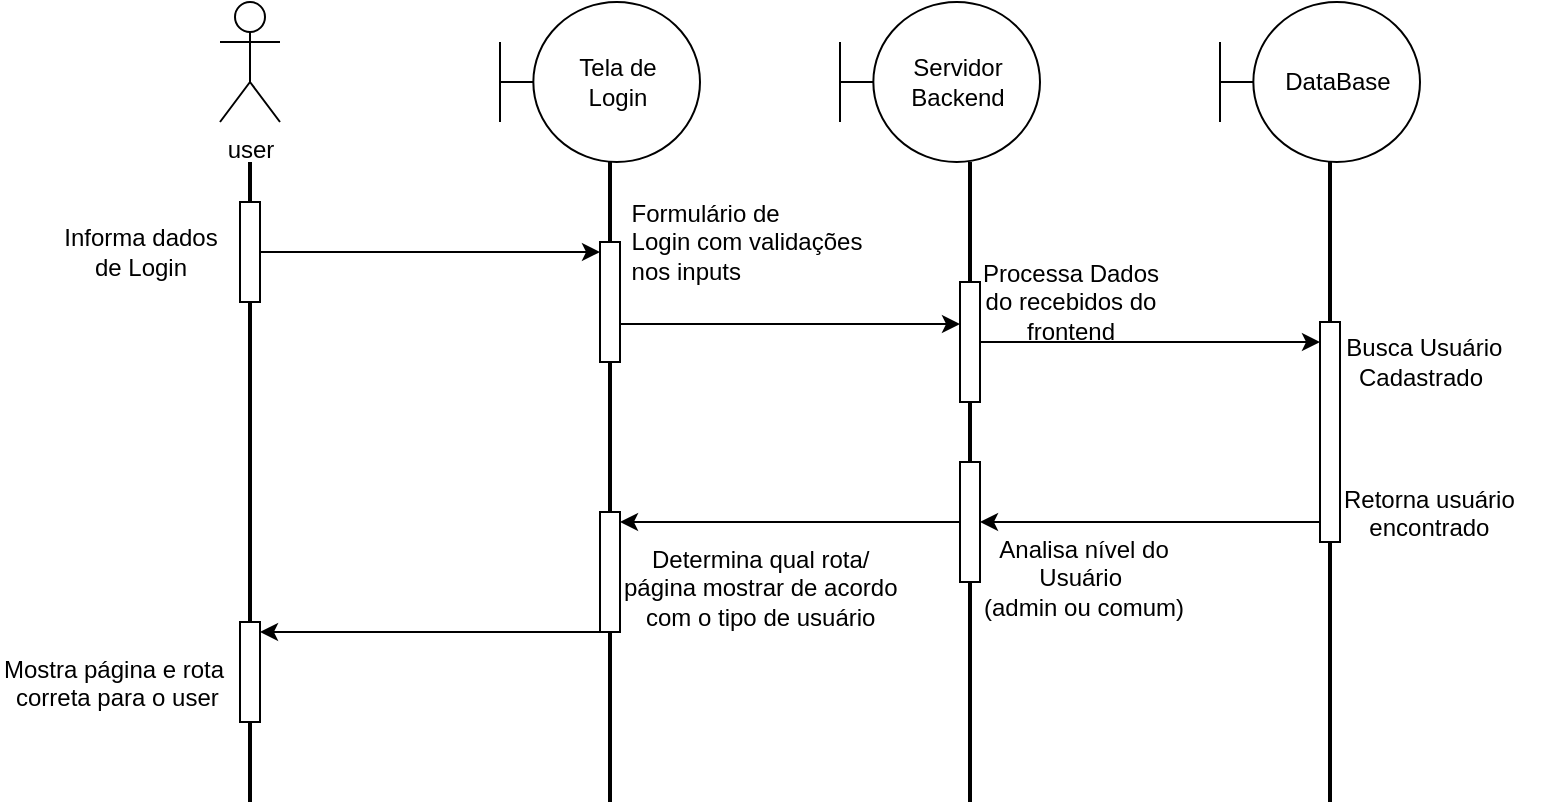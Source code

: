 <mxfile version="24.0.7" type="device">
  <diagram name="Página-1" id="YjbJvQbDMNjSYxJ8ybAA">
    <mxGraphModel dx="2188" dy="708" grid="1" gridSize="10" guides="1" tooltips="1" connect="1" arrows="1" fold="1" page="1" pageScale="1" pageWidth="827" pageHeight="1169" math="0" shadow="0">
      <root>
        <mxCell id="0" />
        <mxCell id="1" parent="0" />
        <mxCell id="sW4xjxqVl-koj_GRwXNO-125" value="user" style="shape=umlActor;verticalLabelPosition=bottom;verticalAlign=top;html=1;" parent="1" vertex="1">
          <mxGeometry x="80" y="30" width="30" height="60" as="geometry" />
        </mxCell>
        <mxCell id="sW4xjxqVl-koj_GRwXNO-128" value="Tela de &lt;br&gt;Login" style="shape=umlBoundary;whiteSpace=wrap;html=1;" parent="1" vertex="1">
          <mxGeometry x="220" y="30" width="100" height="80" as="geometry" />
        </mxCell>
        <mxCell id="sW4xjxqVl-koj_GRwXNO-129" value="Servidor&lt;br&gt;Backend" style="shape=umlBoundary;whiteSpace=wrap;html=1;" parent="1" vertex="1">
          <mxGeometry x="390" y="30" width="100" height="80" as="geometry" />
        </mxCell>
        <mxCell id="sW4xjxqVl-koj_GRwXNO-132" value="" style="line;strokeWidth=2;direction=south;html=1;" parent="1" vertex="1">
          <mxGeometry x="270" y="110" width="10" height="160" as="geometry" />
        </mxCell>
        <mxCell id="sW4xjxqVl-koj_GRwXNO-133" value="" style="line;strokeWidth=2;direction=south;html=1;" parent="1" vertex="1">
          <mxGeometry x="450" y="110" width="10" height="160" as="geometry" />
        </mxCell>
        <mxCell id="sW4xjxqVl-koj_GRwXNO-134" value="" style="line;strokeWidth=2;direction=south;html=1;" parent="1" vertex="1">
          <mxGeometry x="90" y="110" width="10" height="160" as="geometry" />
        </mxCell>
        <mxCell id="sW4xjxqVl-koj_GRwXNO-137" value="" style="html=1;points=[[0,0,0,0,5],[0,1,0,0,-5],[1,0,0,0,5],[1,1,0,0,-5]];perimeter=orthogonalPerimeter;outlineConnect=0;targetShapes=umlLifeline;portConstraint=eastwest;newEdgeStyle={&quot;curved&quot;:0,&quot;rounded&quot;:0};" parent="1" vertex="1">
          <mxGeometry x="90" y="130" width="10" height="50" as="geometry" />
        </mxCell>
        <mxCell id="sW4xjxqVl-koj_GRwXNO-138" value="&lt;div style=&quot;&quot;&gt;&lt;span style=&quot;background-color: initial;&quot;&gt;Informa dados&lt;/span&gt;&lt;/div&gt;&lt;div style=&quot;&quot;&gt;&lt;span style=&quot;background-color: initial;&quot;&gt;de Login&lt;/span&gt;&lt;/div&gt;" style="text;html=1;align=center;verticalAlign=middle;resizable=0;points=[];autosize=1;strokeColor=none;fillColor=none;" parent="1" vertex="1">
          <mxGeometry x="-10" y="135" width="100" height="40" as="geometry" />
        </mxCell>
        <mxCell id="cV57jpgeb0XBnP6n89xr-10" style="edgeStyle=orthogonalEdgeStyle;rounded=0;orthogonalLoop=1;jettySize=auto;html=1;curved=0;" parent="1" source="sW4xjxqVl-koj_GRwXNO-141" target="sW4xjxqVl-koj_GRwXNO-143" edge="1">
          <mxGeometry relative="1" as="geometry">
            <Array as="points">
              <mxPoint x="320" y="191" />
              <mxPoint x="320" y="191" />
            </Array>
          </mxGeometry>
        </mxCell>
        <mxCell id="sW4xjxqVl-koj_GRwXNO-141" value="" style="html=1;points=[[0,0,0,0,5],[0,1,0,0,-5],[1,0,0,0,5],[1,1,0,0,-5]];perimeter=orthogonalPerimeter;outlineConnect=0;targetShapes=umlLifeline;portConstraint=eastwest;newEdgeStyle={&quot;curved&quot;:0,&quot;rounded&quot;:0};" parent="1" vertex="1">
          <mxGeometry x="270" y="150" width="10" height="60" as="geometry" />
        </mxCell>
        <mxCell id="cV57jpgeb0XBnP6n89xr-26" style="edgeStyle=orthogonalEdgeStyle;rounded=0;orthogonalLoop=1;jettySize=auto;html=1;curved=0;" parent="1" source="sW4xjxqVl-koj_GRwXNO-143" target="cV57jpgeb0XBnP6n89xr-13" edge="1">
          <mxGeometry relative="1" as="geometry">
            <Array as="points">
              <mxPoint x="590" y="200" />
              <mxPoint x="590" y="200" />
            </Array>
          </mxGeometry>
        </mxCell>
        <mxCell id="sW4xjxqVl-koj_GRwXNO-143" value="" style="html=1;points=[[0,0,0,0,5],[0,1,0,0,-5],[1,0,0,0,5],[1,1,0,0,-5]];perimeter=orthogonalPerimeter;outlineConnect=0;targetShapes=umlLifeline;portConstraint=eastwest;newEdgeStyle={&quot;curved&quot;:0,&quot;rounded&quot;:0};" parent="1" vertex="1">
          <mxGeometry x="450" y="170" width="10" height="60" as="geometry" />
        </mxCell>
        <mxCell id="cV57jpgeb0XBnP6n89xr-6" value="&lt;div style=&quot;text-align: justify;&quot;&gt;&lt;span style=&quot;background-color: initial;&quot;&gt;Formulário de&lt;/span&gt;&lt;/div&gt;&lt;div style=&quot;text-align: justify;&quot;&gt;&lt;span style=&quot;background-color: initial;&quot;&gt;Login com validações&lt;/span&gt;&lt;/div&gt;&lt;div style=&quot;text-align: justify;&quot;&gt;&lt;span style=&quot;background-color: initial;&quot;&gt;nos inputs&lt;/span&gt;&lt;/div&gt;" style="text;html=1;align=center;verticalAlign=middle;resizable=0;points=[];autosize=1;strokeColor=none;fillColor=none;" parent="1" vertex="1">
          <mxGeometry x="273" y="120" width="140" height="60" as="geometry" />
        </mxCell>
        <mxCell id="cV57jpgeb0XBnP6n89xr-9" value="Processa Dados &lt;br&gt;do recebidos do &lt;br&gt;frontend" style="text;html=1;align=center;verticalAlign=middle;resizable=0;points=[];autosize=1;strokeColor=none;fillColor=none;" parent="1" vertex="1">
          <mxGeometry x="450" y="150" width="110" height="60" as="geometry" />
        </mxCell>
        <mxCell id="cV57jpgeb0XBnP6n89xr-11" value="DataBase" style="shape=umlBoundary;whiteSpace=wrap;html=1;" parent="1" vertex="1">
          <mxGeometry x="580" y="30" width="100" height="80" as="geometry" />
        </mxCell>
        <mxCell id="cV57jpgeb0XBnP6n89xr-12" value="" style="line;strokeWidth=2;direction=south;html=1;" parent="1" vertex="1">
          <mxGeometry x="630" y="110" width="10" height="160" as="geometry" />
        </mxCell>
        <mxCell id="cV57jpgeb0XBnP6n89xr-17" value="&amp;nbsp; Busca Usuário&amp;nbsp;&lt;br&gt;Cadastrado" style="text;html=1;align=center;verticalAlign=middle;resizable=0;points=[];autosize=1;strokeColor=none;fillColor=none;" parent="1" vertex="1">
          <mxGeometry x="625" y="190" width="110" height="40" as="geometry" />
        </mxCell>
        <mxCell id="cV57jpgeb0XBnP6n89xr-18" value="" style="line;strokeWidth=2;direction=south;html=1;" parent="1" vertex="1">
          <mxGeometry x="450" y="270" width="10" height="160" as="geometry" />
        </mxCell>
        <mxCell id="cV57jpgeb0XBnP6n89xr-19" value="" style="line;strokeWidth=2;direction=south;html=1;" parent="1" vertex="1">
          <mxGeometry x="630" y="270" width="10" height="160" as="geometry" />
        </mxCell>
        <mxCell id="cV57jpgeb0XBnP6n89xr-20" value="" style="line;strokeWidth=2;direction=south;html=1;" parent="1" vertex="1">
          <mxGeometry x="270" y="270" width="10" height="160" as="geometry" />
        </mxCell>
        <mxCell id="cV57jpgeb0XBnP6n89xr-21" value="" style="line;strokeWidth=2;direction=south;html=1;" parent="1" vertex="1">
          <mxGeometry x="90" y="270" width="10" height="160" as="geometry" />
        </mxCell>
        <mxCell id="cV57jpgeb0XBnP6n89xr-22" style="edgeStyle=orthogonalEdgeStyle;rounded=0;orthogonalLoop=1;jettySize=auto;html=1;curved=0;entryX=0;entryY=0;entryDx=0;entryDy=5;entryPerimeter=0;" parent="1" source="sW4xjxqVl-koj_GRwXNO-137" target="sW4xjxqVl-koj_GRwXNO-141" edge="1">
          <mxGeometry relative="1" as="geometry">
            <Array as="points">
              <mxPoint x="270" y="155" />
            </Array>
          </mxGeometry>
        </mxCell>
        <mxCell id="cV57jpgeb0XBnP6n89xr-28" style="edgeStyle=orthogonalEdgeStyle;rounded=0;orthogonalLoop=1;jettySize=auto;html=1;curved=0;" parent="1" source="cV57jpgeb0XBnP6n89xr-13" target="cV57jpgeb0XBnP6n89xr-27" edge="1">
          <mxGeometry relative="1" as="geometry">
            <Array as="points">
              <mxPoint x="580" y="290" />
              <mxPoint x="580" y="290" />
            </Array>
          </mxGeometry>
        </mxCell>
        <mxCell id="cV57jpgeb0XBnP6n89xr-13" value="" style="html=1;points=[[0,0,0,0,5],[0,1,0,0,-5],[1,0,0,0,5],[1,1,0,0,-5]];perimeter=orthogonalPerimeter;outlineConnect=0;targetShapes=umlLifeline;portConstraint=eastwest;newEdgeStyle={&quot;curved&quot;:0,&quot;rounded&quot;:0};" parent="1" vertex="1">
          <mxGeometry x="630" y="190" width="10" height="110" as="geometry" />
        </mxCell>
        <mxCell id="cV57jpgeb0XBnP6n89xr-27" value="" style="html=1;points=[[0,0,0,0,5],[0,1,0,0,-5],[1,0,0,0,5],[1,1,0,0,-5]];perimeter=orthogonalPerimeter;outlineConnect=0;targetShapes=umlLifeline;portConstraint=eastwest;newEdgeStyle={&quot;curved&quot;:0,&quot;rounded&quot;:0};" parent="1" vertex="1">
          <mxGeometry x="450" y="260" width="10" height="60" as="geometry" />
        </mxCell>
        <mxCell id="cV57jpgeb0XBnP6n89xr-29" value="&lt;div style=&quot;text-align: center;&quot;&gt;&lt;span style=&quot;background-color: initial; text-wrap: nowrap;&quot;&gt;Retorna usuário &lt;br&gt;encontrado&lt;/span&gt;&lt;/div&gt;" style="text;whiteSpace=wrap;html=1;" parent="1" vertex="1">
          <mxGeometry x="640" y="265" width="110" height="50" as="geometry" />
        </mxCell>
        <mxCell id="cV57jpgeb0XBnP6n89xr-30" value="&lt;div style=&quot;text-align: center;&quot;&gt;&lt;span style=&quot;background-color: initial; text-wrap: nowrap;&quot;&gt;Analisa nível do&lt;br&gt;Usuário&amp;nbsp;&lt;br&gt;(admin ou comum)&lt;/span&gt;&lt;/div&gt;" style="text;whiteSpace=wrap;html=1;" parent="1" vertex="1">
          <mxGeometry x="460" y="290" width="100" height="50" as="geometry" />
        </mxCell>
        <mxCell id="cV57jpgeb0XBnP6n89xr-31" value="" style="html=1;points=[[0,0,0,0,5],[0,1,0,0,-5],[1,0,0,0,5],[1,1,0,0,-5]];perimeter=orthogonalPerimeter;outlineConnect=0;targetShapes=umlLifeline;portConstraint=eastwest;newEdgeStyle={&quot;curved&quot;:0,&quot;rounded&quot;:0};" parent="1" vertex="1">
          <mxGeometry x="270" y="285" width="10" height="60" as="geometry" />
        </mxCell>
        <mxCell id="cV57jpgeb0XBnP6n89xr-32" style="edgeStyle=orthogonalEdgeStyle;rounded=0;orthogonalLoop=1;jettySize=auto;html=1;curved=0;entryX=1;entryY=0;entryDx=0;entryDy=5;entryPerimeter=0;" parent="1" source="cV57jpgeb0XBnP6n89xr-27" target="cV57jpgeb0XBnP6n89xr-31" edge="1">
          <mxGeometry relative="1" as="geometry" />
        </mxCell>
        <mxCell id="cV57jpgeb0XBnP6n89xr-33" value="&lt;div style=&quot;text-align: center;&quot;&gt;&lt;span style=&quot;text-wrap: nowrap;&quot;&gt;Determina qual rota/&lt;br&gt;página mostrar de acordo &lt;br&gt;com o tipo de usuário&lt;/span&gt;&lt;/div&gt;" style="text;whiteSpace=wrap;html=1;" parent="1" vertex="1">
          <mxGeometry x="280" y="295" width="100" height="50" as="geometry" />
        </mxCell>
        <mxCell id="cV57jpgeb0XBnP6n89xr-34" value="" style="html=1;points=[[0,0,0,0,5],[0,1,0,0,-5],[1,0,0,0,5],[1,1,0,0,-5]];perimeter=orthogonalPerimeter;outlineConnect=0;targetShapes=umlLifeline;portConstraint=eastwest;newEdgeStyle={&quot;curved&quot;:0,&quot;rounded&quot;:0};" parent="1" vertex="1">
          <mxGeometry x="90" y="340" width="10" height="50" as="geometry" />
        </mxCell>
        <mxCell id="cV57jpgeb0XBnP6n89xr-35" style="edgeStyle=orthogonalEdgeStyle;rounded=0;orthogonalLoop=1;jettySize=auto;html=1;curved=0;entryX=1;entryY=0;entryDx=0;entryDy=5;entryPerimeter=0;" parent="1" source="cV57jpgeb0XBnP6n89xr-31" target="cV57jpgeb0XBnP6n89xr-34" edge="1">
          <mxGeometry relative="1" as="geometry">
            <Array as="points">
              <mxPoint x="220" y="345" />
              <mxPoint x="220" y="345" />
            </Array>
          </mxGeometry>
        </mxCell>
        <mxCell id="cV57jpgeb0XBnP6n89xr-36" value="&lt;div style=&quot;text-align: center;&quot;&gt;&lt;span style=&quot;background-color: initial; text-wrap: nowrap;&quot;&gt;Mostra página e rota&amp;nbsp;&lt;br&gt;correta para o user&lt;/span&gt;&lt;/div&gt;" style="text;whiteSpace=wrap;html=1;" parent="1" vertex="1">
          <mxGeometry x="-30" y="350" width="120" height="40" as="geometry" />
        </mxCell>
      </root>
    </mxGraphModel>
  </diagram>
</mxfile>

